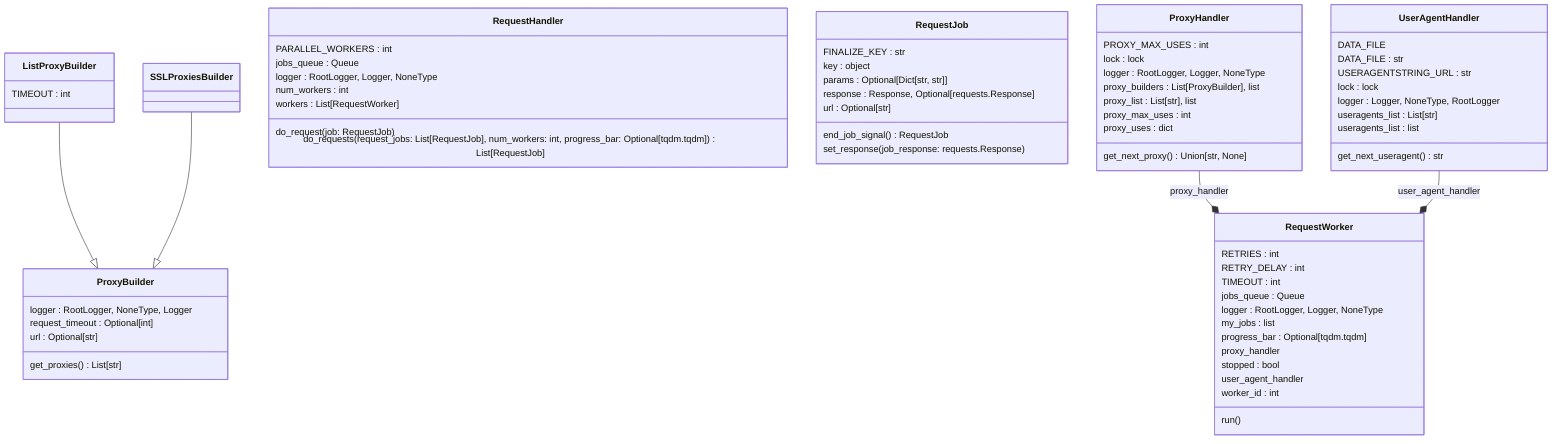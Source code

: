 classDiagram
  class ListProxyBuilder {
    TIMEOUT : int
  }
  class ProxyBuilder {
    logger : RootLogger, NoneType, Logger
    request_timeout : Optional[int]
    url : Optional[str]
    get_proxies() List[str]
  }
  class ProxyHandler {
    PROXY_MAX_USES : int
    lock : lock
    logger : RootLogger, Logger, NoneType
    proxy_builders : List[ProxyBuilder], list
    proxy_list : List[str], list
    proxy_max_uses : int
    proxy_uses : dict
    get_next_proxy() Union[str, None]
  }
  class RequestHandler {
    PARALLEL_WORKERS : int
    jobs_queue : Queue
    logger : RootLogger, Logger, NoneType
    num_workers : int
    workers : List[RequestWorker]
    do_request(job: RequestJob)
    do_requests(request_jobs: List[RequestJob], num_workers: int, progress_bar: Optional[tqdm.tqdm]) List[RequestJob]
  }
  class RequestJob {
    FINALIZE_KEY : str
    key : object
    params : Optional[Dict[str, str]]
    response : Response, Optional[requests.Response]
    url : Optional[str]
    end_job_signal() RequestJob
    set_response(job_response: requests.Response)
  }
  class RequestWorker {
    RETRIES : int
    RETRY_DELAY : int
    TIMEOUT : int
    jobs_queue : Queue
    logger : RootLogger, Logger, NoneType
    my_jobs : list
    progress_bar : Optional[tqdm.tqdm]
    proxy_handler
    stopped : bool
    user_agent_handler
    worker_id : int
    run()
  }
  class SSLProxiesBuilder {
  }
  class UserAgentHandler {
    DATA_FILE
    DATA_FILE : str
    USERAGENTSTRING_URL : str
    lock : lock
    logger : Logger, NoneType, RootLogger
    useragents_list : List[str]
    useragents_list : list
    get_next_useragent() str
  }
  ListProxyBuilder --|> ProxyBuilder
  SSLProxiesBuilder --|> ProxyBuilder
  ProxyHandler --* RequestWorker : proxy_handler
  UserAgentHandler --* RequestWorker : user_agent_handler